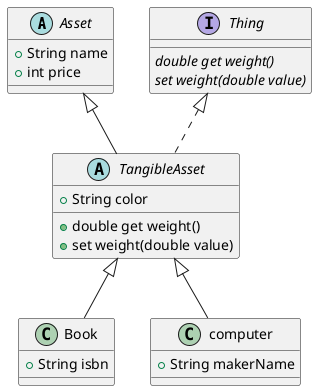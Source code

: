 @startuml Asset



abstract class Asset{
    +String name
    +int price
}

interface Thing{

   {abstract} double get weight()
   {abstract} set weight(double value)
}


abstract class TangibleAsset extends Asset implements Thing{
    +String color
   + double get weight()
   + set weight(double value)
}
class Book extends TangibleAsset{

    +String isbn
}

class computer extends TangibleAsset{

    +String makerName
}




@enduml